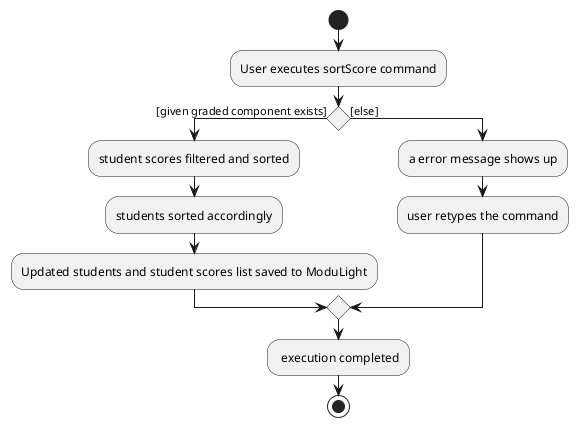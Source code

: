 @startuml
'https://plantuml.com/activity-diagram-beta

start
:User executes sortScore command;
if () then ([given graded component exists])
  :student scores filtered and sorted;
  :students sorted accordingly;
  :Updated students and student scores list saved to ModuLight;
else ([else])
    :a error message shows up;
    :user retypes the command;
endif

: execution completed;

stop

@enduml
